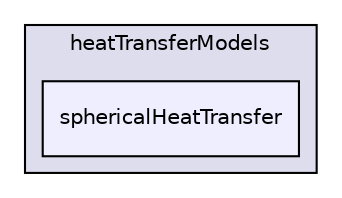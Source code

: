 digraph "applications/solvers/multiphase/twoPhaseEulerFoam/interfacialModels/heatTransferModels/sphericalHeatTransfer" {
  bgcolor=transparent;
  compound=true
  node [ fontsize="10", fontname="Helvetica"];
  edge [ labelfontsize="10", labelfontname="Helvetica"];
  subgraph clusterdir_81d54ca60ad155def2638f1cea9745c5 {
    graph [ bgcolor="#ddddee", pencolor="black", label="heatTransferModels" fontname="Helvetica", fontsize="10", URL="dir_81d54ca60ad155def2638f1cea9745c5.html"]
  dir_b0a6f5cac359b1c9dc1c4a2b1129ee6e [shape=box, label="sphericalHeatTransfer", style="filled", fillcolor="#eeeeff", pencolor="black", URL="dir_b0a6f5cac359b1c9dc1c4a2b1129ee6e.html"];
  }
}
